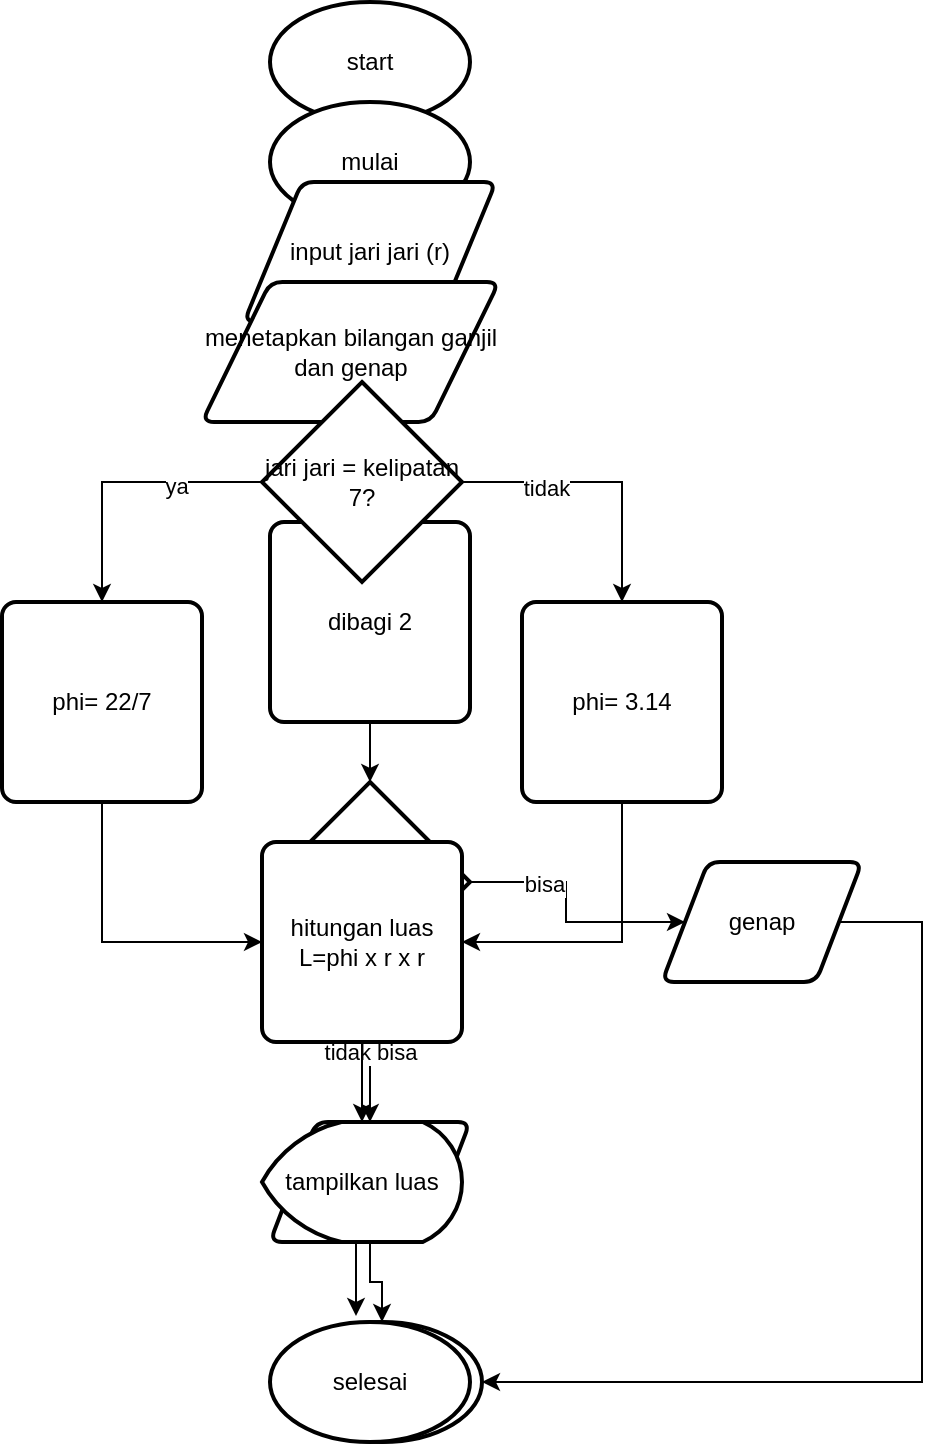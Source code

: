 <mxfile version="22.0.4" type="github">
  <diagram id="C5RBs43oDa-KdzZeNtuy" name="Page-1">
    <mxGraphModel dx="880" dy="1639" grid="1" gridSize="10" guides="1" tooltips="1" connect="1" arrows="1" fold="1" page="1" pageScale="1" pageWidth="827" pageHeight="1169" math="0" shadow="0">
      <root>
        <mxCell id="WIyWlLk6GJQsqaUBKTNV-0" />
        <mxCell id="WIyWlLk6GJQsqaUBKTNV-1" parent="WIyWlLk6GJQsqaUBKTNV-0" />
        <mxCell id="E0M7tbSJgfEFaqy678AO-18" value="" style="edgeStyle=orthogonalEdgeStyle;rounded=0;orthogonalLoop=1;jettySize=auto;html=1;" edge="1" parent="WIyWlLk6GJQsqaUBKTNV-1" source="E0M7tbSJgfEFaqy678AO-9" target="E0M7tbSJgfEFaqy678AO-11">
          <mxGeometry relative="1" as="geometry" />
        </mxCell>
        <mxCell id="4r500As8J-g0fjdZ4XkJ-7" value="" style="edgeStyle=orthogonalEdgeStyle;rounded=0;orthogonalLoop=1;jettySize=auto;html=1;" edge="1" parent="WIyWlLk6GJQsqaUBKTNV-1" source="4r500As8J-g0fjdZ4XkJ-0" target="4r500As8J-g0fjdZ4XkJ-1">
          <mxGeometry relative="1" as="geometry" />
        </mxCell>
        <mxCell id="E0M7tbSJgfEFaqy678AO-9" value="start" style="strokeWidth=2;html=1;shape=mxgraph.flowchart.start_1;whiteSpace=wrap;" vertex="1" parent="WIyWlLk6GJQsqaUBKTNV-1">
          <mxGeometry x="364" y="-470" width="100" height="60" as="geometry" />
        </mxCell>
        <mxCell id="4r500As8J-g0fjdZ4XkJ-0" value="mulai" style="strokeWidth=2;html=1;shape=mxgraph.flowchart.start_1;whiteSpace=wrap;" vertex="1" parent="WIyWlLk6GJQsqaUBKTNV-1">
          <mxGeometry x="364" y="-420" width="100" height="60" as="geometry" />
        </mxCell>
        <mxCell id="E0M7tbSJgfEFaqy678AO-19" value="" style="edgeStyle=orthogonalEdgeStyle;rounded=0;orthogonalLoop=1;jettySize=auto;html=1;" edge="1" parent="WIyWlLk6GJQsqaUBKTNV-1" source="E0M7tbSJgfEFaqy678AO-11" target="E0M7tbSJgfEFaqy678AO-12">
          <mxGeometry relative="1" as="geometry" />
        </mxCell>
        <mxCell id="4r500As8J-g0fjdZ4XkJ-8" value="" style="edgeStyle=orthogonalEdgeStyle;rounded=0;orthogonalLoop=1;jettySize=auto;html=1;" edge="1" parent="WIyWlLk6GJQsqaUBKTNV-1" source="4r500As8J-g0fjdZ4XkJ-1" target="4r500As8J-g0fjdZ4XkJ-2">
          <mxGeometry relative="1" as="geometry" />
        </mxCell>
        <mxCell id="E0M7tbSJgfEFaqy678AO-11" value="input jari jari (r)" style="shape=parallelogram;html=1;strokeWidth=2;perimeter=parallelogramPerimeter;whiteSpace=wrap;rounded=1;arcSize=12;size=0.23;" vertex="1" parent="WIyWlLk6GJQsqaUBKTNV-1">
          <mxGeometry x="351" y="-380" width="126" height="70" as="geometry" />
        </mxCell>
        <mxCell id="4r500As8J-g0fjdZ4XkJ-1" value="menetapkan bilangan ganjil dan genap" style="shape=parallelogram;html=1;strokeWidth=2;perimeter=parallelogramPerimeter;whiteSpace=wrap;rounded=1;arcSize=12;size=0.23;" vertex="1" parent="WIyWlLk6GJQsqaUBKTNV-1">
          <mxGeometry x="330" y="-330" width="148.5" height="70" as="geometry" />
        </mxCell>
        <mxCell id="E0M7tbSJgfEFaqy678AO-20" style="edgeStyle=orthogonalEdgeStyle;rounded=0;orthogonalLoop=1;jettySize=auto;html=1;exitX=0;exitY=0.5;exitDx=0;exitDy=0;exitPerimeter=0;entryX=0.5;entryY=0;entryDx=0;entryDy=0;" edge="1" parent="WIyWlLk6GJQsqaUBKTNV-1" source="E0M7tbSJgfEFaqy678AO-12" target="E0M7tbSJgfEFaqy678AO-13">
          <mxGeometry relative="1" as="geometry" />
        </mxCell>
        <mxCell id="E0M7tbSJgfEFaqy678AO-22" value="ya" style="edgeLabel;html=1;align=center;verticalAlign=middle;resizable=0;points=[];" vertex="1" connectable="0" parent="E0M7tbSJgfEFaqy678AO-20">
          <mxGeometry x="-0.386" y="2" relative="1" as="geometry">
            <mxPoint as="offset" />
          </mxGeometry>
        </mxCell>
        <mxCell id="4r500As8J-g0fjdZ4XkJ-9" value="" style="edgeStyle=orthogonalEdgeStyle;rounded=0;orthogonalLoop=1;jettySize=auto;html=1;" edge="1" parent="WIyWlLk6GJQsqaUBKTNV-1" source="4r500As8J-g0fjdZ4XkJ-2" target="4r500As8J-g0fjdZ4XkJ-3">
          <mxGeometry relative="1" as="geometry" />
        </mxCell>
        <mxCell id="E0M7tbSJgfEFaqy678AO-21" style="edgeStyle=orthogonalEdgeStyle;rounded=0;orthogonalLoop=1;jettySize=auto;html=1;exitX=1;exitY=0.5;exitDx=0;exitDy=0;exitPerimeter=0;entryX=0.5;entryY=0;entryDx=0;entryDy=0;" edge="1" parent="WIyWlLk6GJQsqaUBKTNV-1" source="E0M7tbSJgfEFaqy678AO-12" target="E0M7tbSJgfEFaqy678AO-14">
          <mxGeometry relative="1" as="geometry" />
        </mxCell>
        <mxCell id="E0M7tbSJgfEFaqy678AO-23" value="tidak" style="edgeLabel;html=1;align=center;verticalAlign=middle;resizable=0;points=[];" vertex="1" connectable="0" parent="E0M7tbSJgfEFaqy678AO-21">
          <mxGeometry x="-0.4" y="-3" relative="1" as="geometry">
            <mxPoint as="offset" />
          </mxGeometry>
        </mxCell>
        <mxCell id="4r500As8J-g0fjdZ4XkJ-2" value="dibagi 2" style="rounded=1;whiteSpace=wrap;html=1;absoluteArcSize=1;arcSize=14;strokeWidth=2;" vertex="1" parent="WIyWlLk6GJQsqaUBKTNV-1">
          <mxGeometry x="364" y="-210" width="100" height="100" as="geometry" />
        </mxCell>
        <mxCell id="E0M7tbSJgfEFaqy678AO-12" value="jari jari = kelipatan 7?" style="strokeWidth=2;html=1;shape=mxgraph.flowchart.decision;whiteSpace=wrap;" vertex="1" parent="WIyWlLk6GJQsqaUBKTNV-1">
          <mxGeometry x="360" y="-280" width="100" height="100" as="geometry" />
        </mxCell>
        <mxCell id="4r500As8J-g0fjdZ4XkJ-10" value="" style="edgeStyle=orthogonalEdgeStyle;rounded=0;orthogonalLoop=1;jettySize=auto;html=1;" edge="1" parent="WIyWlLk6GJQsqaUBKTNV-1" source="4r500As8J-g0fjdZ4XkJ-3" target="4r500As8J-g0fjdZ4XkJ-4">
          <mxGeometry relative="1" as="geometry" />
        </mxCell>
        <mxCell id="4r500As8J-g0fjdZ4XkJ-14" value="bisa" style="edgeLabel;html=1;align=center;verticalAlign=middle;resizable=0;points=[];" connectable="0" vertex="1" parent="4r500As8J-g0fjdZ4XkJ-10">
          <mxGeometry x="-0.42" y="-1" relative="1" as="geometry">
            <mxPoint as="offset" />
          </mxGeometry>
        </mxCell>
        <mxCell id="E0M7tbSJgfEFaqy678AO-24" style="edgeStyle=orthogonalEdgeStyle;rounded=0;orthogonalLoop=1;jettySize=auto;html=1;exitX=0.5;exitY=1;exitDx=0;exitDy=0;entryX=0;entryY=0.5;entryDx=0;entryDy=0;" edge="1" parent="WIyWlLk6GJQsqaUBKTNV-1" source="E0M7tbSJgfEFaqy678AO-13" target="E0M7tbSJgfEFaqy678AO-15">
          <mxGeometry relative="1" as="geometry" />
        </mxCell>
        <mxCell id="4r500As8J-g0fjdZ4XkJ-11" value="" style="edgeStyle=orthogonalEdgeStyle;rounded=0;orthogonalLoop=1;jettySize=auto;html=1;" edge="1" parent="WIyWlLk6GJQsqaUBKTNV-1" source="4r500As8J-g0fjdZ4XkJ-3" target="4r500As8J-g0fjdZ4XkJ-5">
          <mxGeometry relative="1" as="geometry" />
        </mxCell>
        <mxCell id="4r500As8J-g0fjdZ4XkJ-15" value="tidak bisa" style="edgeLabel;html=1;align=center;verticalAlign=middle;resizable=0;points=[];" connectable="0" vertex="1" parent="4r500As8J-g0fjdZ4XkJ-11">
          <mxGeometry relative="1" as="geometry">
            <mxPoint as="offset" />
          </mxGeometry>
        </mxCell>
        <mxCell id="E0M7tbSJgfEFaqy678AO-13" value="phi= 22/7" style="rounded=1;whiteSpace=wrap;html=1;absoluteArcSize=1;arcSize=14;strokeWidth=2;" vertex="1" parent="WIyWlLk6GJQsqaUBKTNV-1">
          <mxGeometry x="230" y="-170" width="100" height="100" as="geometry" />
        </mxCell>
        <mxCell id="4r500As8J-g0fjdZ4XkJ-3" value="bilangan dibagi dengan 2" style="strokeWidth=2;html=1;shape=mxgraph.flowchart.decision;whiteSpace=wrap;" vertex="1" parent="WIyWlLk6GJQsqaUBKTNV-1">
          <mxGeometry x="364" y="-80" width="100" height="100" as="geometry" />
        </mxCell>
        <mxCell id="E0M7tbSJgfEFaqy678AO-25" style="edgeStyle=orthogonalEdgeStyle;rounded=0;orthogonalLoop=1;jettySize=auto;html=1;exitX=0.5;exitY=1;exitDx=0;exitDy=0;entryX=1;entryY=0.5;entryDx=0;entryDy=0;" edge="1" parent="WIyWlLk6GJQsqaUBKTNV-1" source="E0M7tbSJgfEFaqy678AO-14" target="E0M7tbSJgfEFaqy678AO-15">
          <mxGeometry relative="1" as="geometry" />
        </mxCell>
        <mxCell id="4r500As8J-g0fjdZ4XkJ-4" value="genap" style="shape=parallelogram;html=1;strokeWidth=2;perimeter=parallelogramPerimeter;whiteSpace=wrap;rounded=1;arcSize=12;size=0.23;" vertex="1" parent="WIyWlLk6GJQsqaUBKTNV-1">
          <mxGeometry x="560" y="-40" width="100" height="60" as="geometry" />
        </mxCell>
        <mxCell id="E0M7tbSJgfEFaqy678AO-14" value="phi= 3.14" style="rounded=1;whiteSpace=wrap;html=1;absoluteArcSize=1;arcSize=14;strokeWidth=2;" vertex="1" parent="WIyWlLk6GJQsqaUBKTNV-1">
          <mxGeometry x="490" y="-170" width="100" height="100" as="geometry" />
        </mxCell>
        <mxCell id="4r500As8J-g0fjdZ4XkJ-12" value="" style="edgeStyle=orthogonalEdgeStyle;rounded=0;orthogonalLoop=1;jettySize=auto;html=1;" edge="1" parent="WIyWlLk6GJQsqaUBKTNV-1" source="4r500As8J-g0fjdZ4XkJ-5" target="4r500As8J-g0fjdZ4XkJ-6">
          <mxGeometry relative="1" as="geometry" />
        </mxCell>
        <mxCell id="E0M7tbSJgfEFaqy678AO-15" value="&lt;div&gt;hitungan luas&lt;/div&gt;&lt;div&gt;L=phi x r x r&lt;br&gt;&lt;/div&gt;" style="rounded=1;whiteSpace=wrap;html=1;absoluteArcSize=1;arcSize=14;strokeWidth=2;" vertex="1" parent="WIyWlLk6GJQsqaUBKTNV-1">
          <mxGeometry x="360" y="-50" width="100" height="100" as="geometry" />
        </mxCell>
        <mxCell id="4r500As8J-g0fjdZ4XkJ-5" value="ganjil" style="shape=parallelogram;html=1;strokeWidth=2;perimeter=parallelogramPerimeter;whiteSpace=wrap;rounded=1;arcSize=12;size=0.23;" vertex="1" parent="WIyWlLk6GJQsqaUBKTNV-1">
          <mxGeometry x="364" y="90" width="100" height="60" as="geometry" />
        </mxCell>
        <mxCell id="E0M7tbSJgfEFaqy678AO-16" value="tampilkan luas" style="strokeWidth=2;html=1;shape=mxgraph.flowchart.display;whiteSpace=wrap;" vertex="1" parent="WIyWlLk6GJQsqaUBKTNV-1">
          <mxGeometry x="360" y="90" width="100" height="60" as="geometry" />
        </mxCell>
        <mxCell id="4r500As8J-g0fjdZ4XkJ-6" value="finish" style="strokeWidth=2;html=1;shape=mxgraph.flowchart.start_1;whiteSpace=wrap;" vertex="1" parent="WIyWlLk6GJQsqaUBKTNV-1">
          <mxGeometry x="370" y="190" width="100" height="60" as="geometry" />
        </mxCell>
        <mxCell id="E0M7tbSJgfEFaqy678AO-17" value="selesai" style="strokeWidth=2;html=1;shape=mxgraph.flowchart.start_1;whiteSpace=wrap;" vertex="1" parent="WIyWlLk6GJQsqaUBKTNV-1">
          <mxGeometry x="364" y="190" width="100" height="60" as="geometry" />
        </mxCell>
        <mxCell id="4r500As8J-g0fjdZ4XkJ-13" style="edgeStyle=orthogonalEdgeStyle;rounded=0;orthogonalLoop=1;jettySize=auto;html=1;exitX=1;exitY=0.5;exitDx=0;exitDy=0;entryX=1;entryY=0.5;entryDx=0;entryDy=0;entryPerimeter=0;" edge="1" parent="WIyWlLk6GJQsqaUBKTNV-1" source="4r500As8J-g0fjdZ4XkJ-4" target="4r500As8J-g0fjdZ4XkJ-6">
          <mxGeometry relative="1" as="geometry">
            <Array as="points">
              <mxPoint x="690" y="-10" />
              <mxPoint x="690" y="220" />
            </Array>
          </mxGeometry>
        </mxCell>
        <mxCell id="E0M7tbSJgfEFaqy678AO-26" style="edgeStyle=orthogonalEdgeStyle;rounded=0;orthogonalLoop=1;jettySize=auto;html=1;exitX=0.5;exitY=1;exitDx=0;exitDy=0;entryX=0.5;entryY=0;entryDx=0;entryDy=0;entryPerimeter=0;" edge="1" parent="WIyWlLk6GJQsqaUBKTNV-1" source="E0M7tbSJgfEFaqy678AO-15" target="E0M7tbSJgfEFaqy678AO-16">
          <mxGeometry relative="1" as="geometry" />
        </mxCell>
        <mxCell id="E0M7tbSJgfEFaqy678AO-28" style="edgeStyle=orthogonalEdgeStyle;rounded=0;orthogonalLoop=1;jettySize=auto;html=1;exitX=0.5;exitY=1;exitDx=0;exitDy=0;exitPerimeter=0;entryX=0.43;entryY=-0.05;entryDx=0;entryDy=0;entryPerimeter=0;" edge="1" parent="WIyWlLk6GJQsqaUBKTNV-1" source="E0M7tbSJgfEFaqy678AO-16" target="E0M7tbSJgfEFaqy678AO-17">
          <mxGeometry relative="1" as="geometry" />
        </mxCell>
      </root>
    </mxGraphModel>
  </diagram>
</mxfile>

